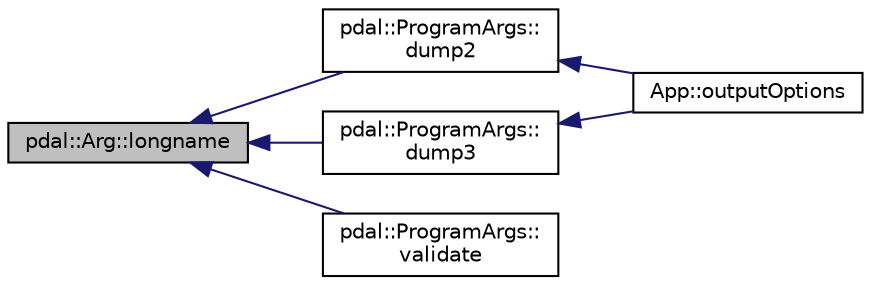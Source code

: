 digraph "pdal::Arg::longname"
{
  edge [fontname="Helvetica",fontsize="10",labelfontname="Helvetica",labelfontsize="10"];
  node [fontname="Helvetica",fontsize="10",shape=record];
  rankdir="LR";
  Node1 [label="pdal::Arg::longname",height=0.2,width=0.4,color="black", fillcolor="grey75", style="filled", fontcolor="black"];
  Node1 -> Node2 [dir="back",color="midnightblue",fontsize="10",style="solid",fontname="Helvetica"];
  Node2 [label="pdal::ProgramArgs::\ldump2",height=0.2,width=0.4,color="black", fillcolor="white", style="filled",URL="$classpdal_1_1ProgramArgs.html#ae2a1be6e688b4bcf822c20c2b6d836ea"];
  Node2 -> Node3 [dir="back",color="midnightblue",fontsize="10",style="solid",fontname="Helvetica"];
  Node3 [label="App::outputOptions",height=0.2,width=0.4,color="black", fillcolor="white", style="filled",URL="$classApp.html#adf89e292877822f233d3b95598d2b1cb"];
  Node1 -> Node4 [dir="back",color="midnightblue",fontsize="10",style="solid",fontname="Helvetica"];
  Node4 [label="pdal::ProgramArgs::\ldump3",height=0.2,width=0.4,color="black", fillcolor="white", style="filled",URL="$classpdal_1_1ProgramArgs.html#ab1df9436868323d1f34bb8128684bb37"];
  Node4 -> Node3 [dir="back",color="midnightblue",fontsize="10",style="solid",fontname="Helvetica"];
  Node1 -> Node5 [dir="back",color="midnightblue",fontsize="10",style="solid",fontname="Helvetica"];
  Node5 [label="pdal::ProgramArgs::\lvalidate",height=0.2,width=0.4,color="black", fillcolor="white", style="filled",URL="$classpdal_1_1ProgramArgs.html#a1d7ac11badd0f42abd11c5c74a363e4e"];
}
